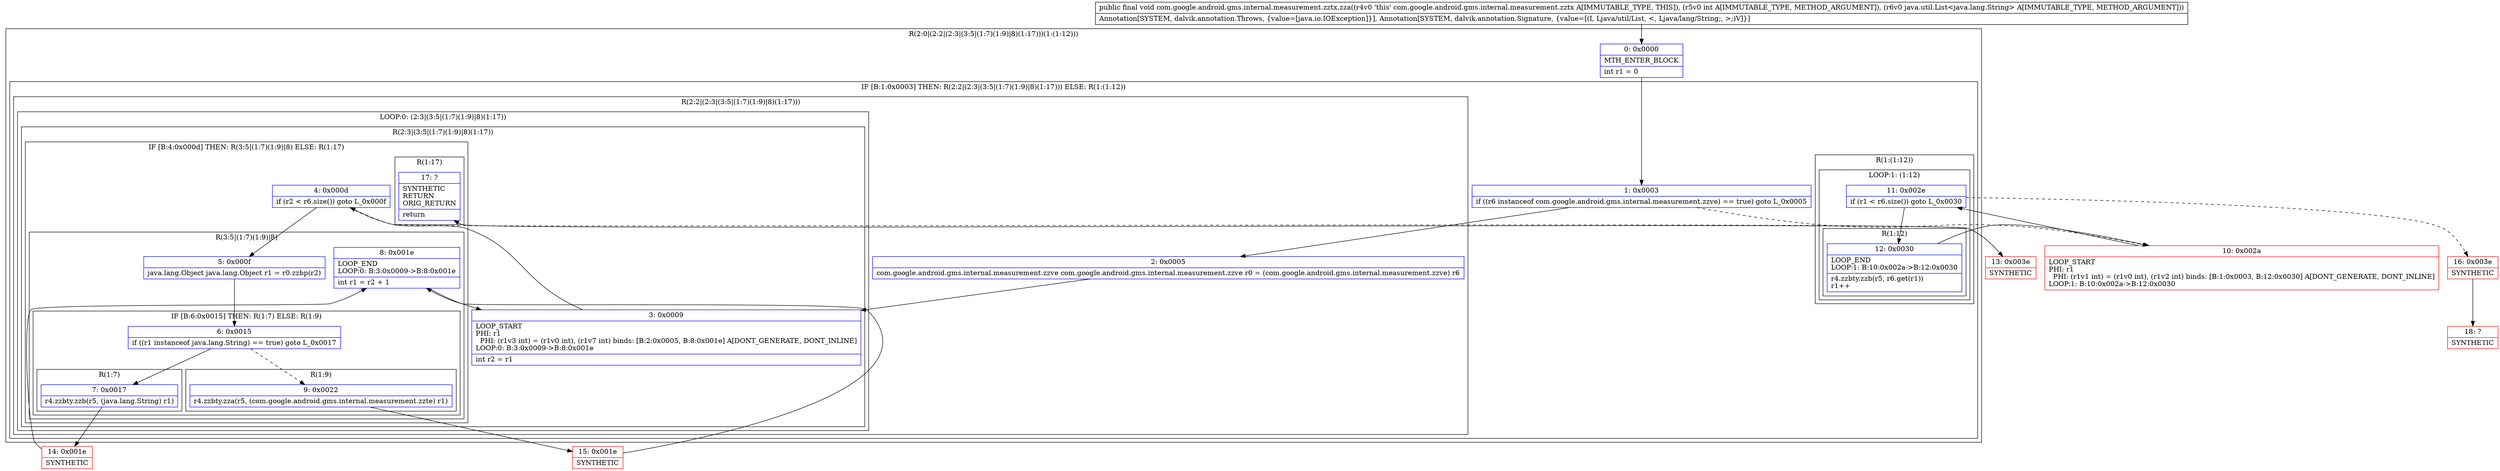 digraph "CFG forcom.google.android.gms.internal.measurement.zztx.zza(ILjava\/util\/List;)V" {
subgraph cluster_Region_1465083345 {
label = "R(2:0|(2:2|(2:3|(3:5|(1:7)(1:9)|8)(1:17)))(1:(1:12)))";
node [shape=record,color=blue];
Node_0 [shape=record,label="{0\:\ 0x0000|MTH_ENTER_BLOCK\l|int r1 = 0\l}"];
subgraph cluster_IfRegion_1055444982 {
label = "IF [B:1:0x0003] THEN: R(2:2|(2:3|(3:5|(1:7)(1:9)|8)(1:17))) ELSE: R(1:(1:12))";
node [shape=record,color=blue];
Node_1 [shape=record,label="{1\:\ 0x0003|if ((r6 instanceof com.google.android.gms.internal.measurement.zzve) == true) goto L_0x0005\l}"];
subgraph cluster_Region_355370170 {
label = "R(2:2|(2:3|(3:5|(1:7)(1:9)|8)(1:17)))";
node [shape=record,color=blue];
Node_2 [shape=record,label="{2\:\ 0x0005|com.google.android.gms.internal.measurement.zzve com.google.android.gms.internal.measurement.zzve r0 = (com.google.android.gms.internal.measurement.zzve) r6\l}"];
subgraph cluster_LoopRegion_1850616867 {
label = "LOOP:0: (2:3|(3:5|(1:7)(1:9)|8)(1:17))";
node [shape=record,color=blue];
subgraph cluster_Region_758630681 {
label = "R(2:3|(3:5|(1:7)(1:9)|8)(1:17))";
node [shape=record,color=blue];
Node_3 [shape=record,label="{3\:\ 0x0009|LOOP_START\lPHI: r1 \l  PHI: (r1v3 int) = (r1v0 int), (r1v7 int) binds: [B:2:0x0005, B:8:0x001e] A[DONT_GENERATE, DONT_INLINE]\lLOOP:0: B:3:0x0009\-\>B:8:0x001e\l|int r2 = r1\l}"];
subgraph cluster_IfRegion_79073861 {
label = "IF [B:4:0x000d] THEN: R(3:5|(1:7)(1:9)|8) ELSE: R(1:17)";
node [shape=record,color=blue];
Node_4 [shape=record,label="{4\:\ 0x000d|if (r2 \< r6.size()) goto L_0x000f\l}"];
subgraph cluster_Region_136521031 {
label = "R(3:5|(1:7)(1:9)|8)";
node [shape=record,color=blue];
Node_5 [shape=record,label="{5\:\ 0x000f|java.lang.Object java.lang.Object r1 = r0.zzbp(r2)\l}"];
subgraph cluster_IfRegion_1472942395 {
label = "IF [B:6:0x0015] THEN: R(1:7) ELSE: R(1:9)";
node [shape=record,color=blue];
Node_6 [shape=record,label="{6\:\ 0x0015|if ((r1 instanceof java.lang.String) == true) goto L_0x0017\l}"];
subgraph cluster_Region_1151808986 {
label = "R(1:7)";
node [shape=record,color=blue];
Node_7 [shape=record,label="{7\:\ 0x0017|r4.zzbty.zzb(r5, (java.lang.String) r1)\l}"];
}
subgraph cluster_Region_634221216 {
label = "R(1:9)";
node [shape=record,color=blue];
Node_9 [shape=record,label="{9\:\ 0x0022|r4.zzbty.zza(r5, (com.google.android.gms.internal.measurement.zzte) r1)\l}"];
}
}
Node_8 [shape=record,label="{8\:\ 0x001e|LOOP_END\lLOOP:0: B:3:0x0009\-\>B:8:0x001e\l|int r1 = r2 + 1\l}"];
}
subgraph cluster_Region_280550201 {
label = "R(1:17)";
node [shape=record,color=blue];
Node_17 [shape=record,label="{17\:\ ?|SYNTHETIC\lRETURN\lORIG_RETURN\l|return\l}"];
}
}
}
}
}
subgraph cluster_Region_1149320929 {
label = "R(1:(1:12))";
node [shape=record,color=blue];
subgraph cluster_LoopRegion_1636193557 {
label = "LOOP:1: (1:12)";
node [shape=record,color=blue];
Node_11 [shape=record,label="{11\:\ 0x002e|if (r1 \< r6.size()) goto L_0x0030\l}"];
subgraph cluster_Region_1215175164 {
label = "R(1:12)";
node [shape=record,color=blue];
Node_12 [shape=record,label="{12\:\ 0x0030|LOOP_END\lLOOP:1: B:10:0x002a\-\>B:12:0x0030\l|r4.zzbty.zzb(r5, r6.get(r1))\lr1++\l}"];
}
}
}
}
}
Node_10 [shape=record,color=red,label="{10\:\ 0x002a|LOOP_START\lPHI: r1 \l  PHI: (r1v1 int) = (r1v0 int), (r1v2 int) binds: [B:1:0x0003, B:12:0x0030] A[DONT_GENERATE, DONT_INLINE]\lLOOP:1: B:10:0x002a\-\>B:12:0x0030\l}"];
Node_13 [shape=record,color=red,label="{13\:\ 0x003e|SYNTHETIC\l}"];
Node_14 [shape=record,color=red,label="{14\:\ 0x001e|SYNTHETIC\l}"];
Node_15 [shape=record,color=red,label="{15\:\ 0x001e|SYNTHETIC\l}"];
Node_16 [shape=record,color=red,label="{16\:\ 0x003e|SYNTHETIC\l}"];
Node_18 [shape=record,color=red,label="{18\:\ ?|SYNTHETIC\l}"];
MethodNode[shape=record,label="{public final void com.google.android.gms.internal.measurement.zztx.zza((r4v0 'this' com.google.android.gms.internal.measurement.zztx A[IMMUTABLE_TYPE, THIS]), (r5v0 int A[IMMUTABLE_TYPE, METHOD_ARGUMENT]), (r6v0 java.util.List\<java.lang.String\> A[IMMUTABLE_TYPE, METHOD_ARGUMENT]))  | Annotation[SYSTEM, dalvik.annotation.Throws, \{value=[java.io.IOException]\}], Annotation[SYSTEM, dalvik.annotation.Signature, \{value=[(I, Ljava\/util\/List, \<, Ljava\/lang\/String;, \>;)V]\}]\l}"];
MethodNode -> Node_0;
Node_0 -> Node_1;
Node_1 -> Node_2;
Node_1 -> Node_10[style=dashed];
Node_2 -> Node_3;
Node_3 -> Node_4;
Node_4 -> Node_5;
Node_4 -> Node_13[style=dashed];
Node_5 -> Node_6;
Node_6 -> Node_7;
Node_6 -> Node_9[style=dashed];
Node_7 -> Node_14;
Node_9 -> Node_15;
Node_8 -> Node_3;
Node_11 -> Node_12;
Node_11 -> Node_16[style=dashed];
Node_12 -> Node_10;
Node_10 -> Node_11;
Node_13 -> Node_17;
Node_14 -> Node_8;
Node_15 -> Node_8;
Node_16 -> Node_18;
}

